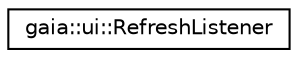 digraph G
{
  edge [fontname="Helvetica",fontsize="10",labelfontname="Helvetica",labelfontsize="10"];
  node [fontname="Helvetica",fontsize="10",shape=record];
  rankdir=LR;
  Node1 [label="gaia::ui::RefreshListener",height=0.2,width=0.4,color="black", fillcolor="white", style="filled",URL="$d2/d2b/classgaia_1_1ui_1_1_refresh_listener.html"];
}
